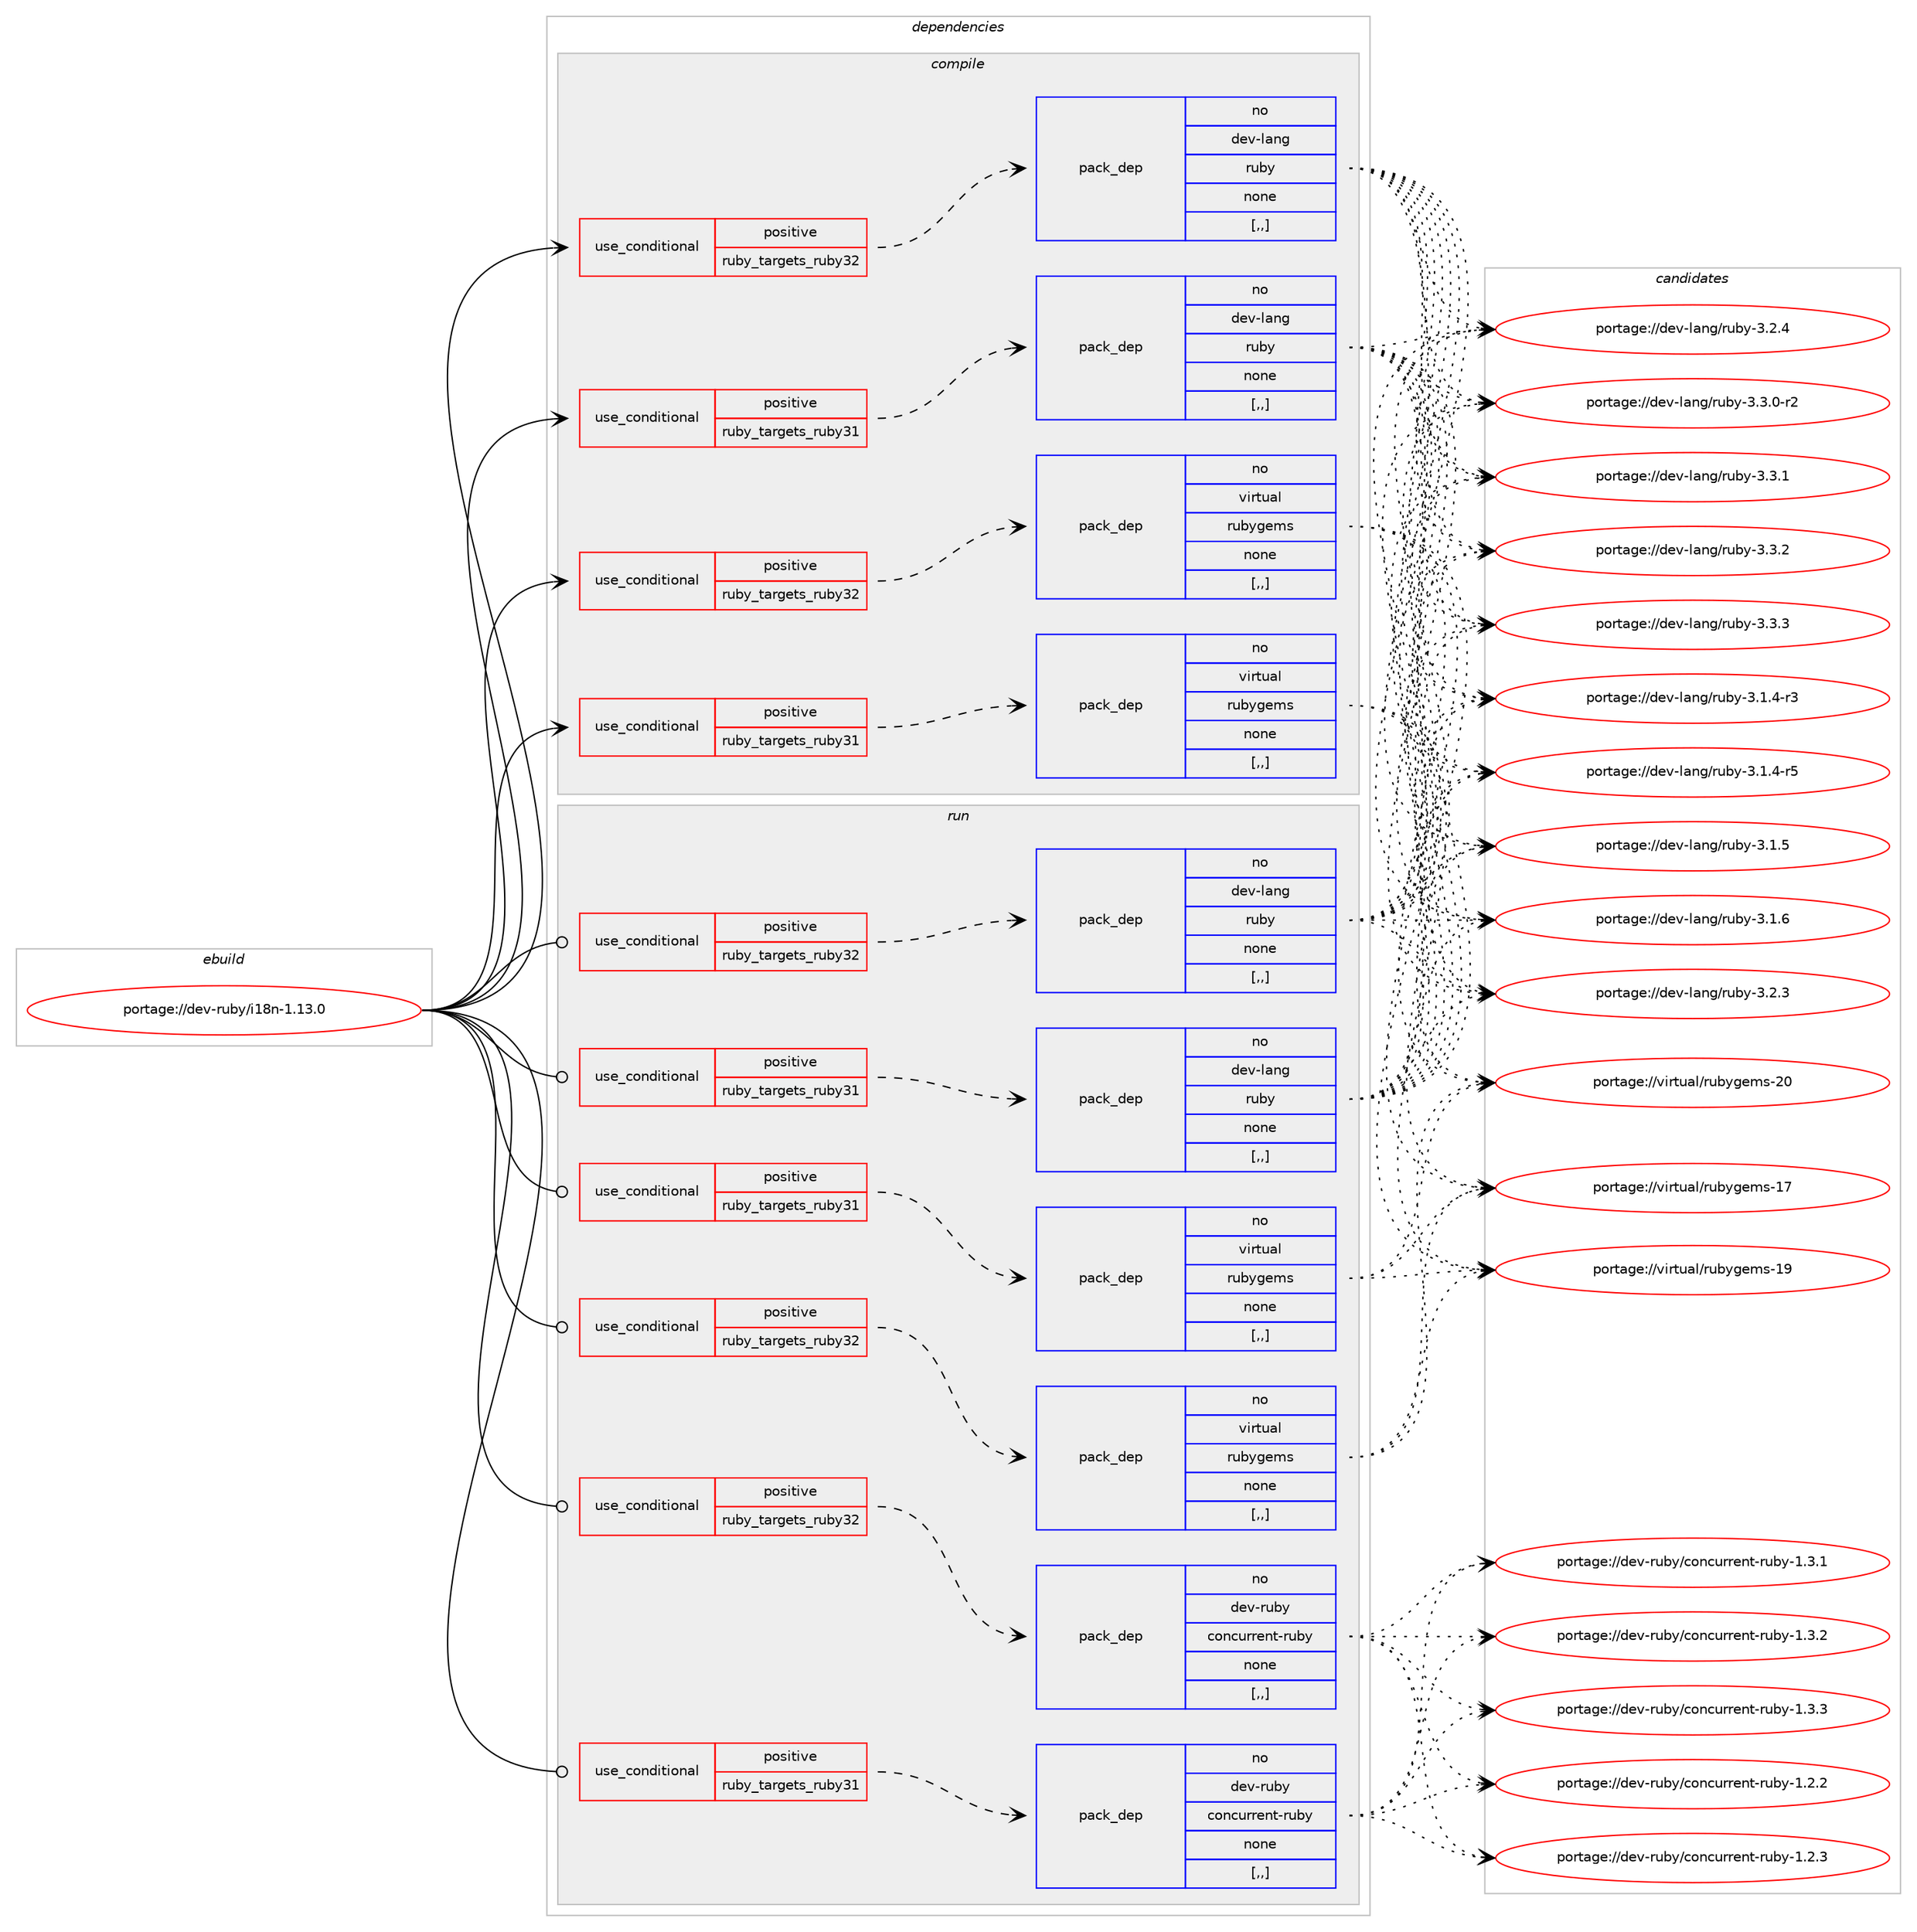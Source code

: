 digraph prolog {

# *************
# Graph options
# *************

newrank=true;
concentrate=true;
compound=true;
graph [rankdir=LR,fontname=Helvetica,fontsize=10,ranksep=1.5];#, ranksep=2.5, nodesep=0.2];
edge  [arrowhead=vee];
node  [fontname=Helvetica,fontsize=10];

# **********
# The ebuild
# **********

subgraph cluster_leftcol {
color=gray;
rank=same;
label=<<i>ebuild</i>>;
id [label="portage://dev-ruby/i18n-1.13.0", color=red, width=4, href="../dev-ruby/i18n-1.13.0.svg"];
}

# ****************
# The dependencies
# ****************

subgraph cluster_midcol {
color=gray;
label=<<i>dependencies</i>>;
subgraph cluster_compile {
fillcolor="#eeeeee";
style=filled;
label=<<i>compile</i>>;
subgraph cond47756 {
dependency182645 [label=<<TABLE BORDER="0" CELLBORDER="1" CELLSPACING="0" CELLPADDING="4"><TR><TD ROWSPAN="3" CELLPADDING="10">use_conditional</TD></TR><TR><TD>positive</TD></TR><TR><TD>ruby_targets_ruby31</TD></TR></TABLE>>, shape=none, color=red];
subgraph pack133592 {
dependency182646 [label=<<TABLE BORDER="0" CELLBORDER="1" CELLSPACING="0" CELLPADDING="4" WIDTH="220"><TR><TD ROWSPAN="6" CELLPADDING="30">pack_dep</TD></TR><TR><TD WIDTH="110">no</TD></TR><TR><TD>dev-lang</TD></TR><TR><TD>ruby</TD></TR><TR><TD>none</TD></TR><TR><TD>[,,]</TD></TR></TABLE>>, shape=none, color=blue];
}
dependency182645:e -> dependency182646:w [weight=20,style="dashed",arrowhead="vee"];
}
id:e -> dependency182645:w [weight=20,style="solid",arrowhead="vee"];
subgraph cond47757 {
dependency182647 [label=<<TABLE BORDER="0" CELLBORDER="1" CELLSPACING="0" CELLPADDING="4"><TR><TD ROWSPAN="3" CELLPADDING="10">use_conditional</TD></TR><TR><TD>positive</TD></TR><TR><TD>ruby_targets_ruby31</TD></TR></TABLE>>, shape=none, color=red];
subgraph pack133593 {
dependency182648 [label=<<TABLE BORDER="0" CELLBORDER="1" CELLSPACING="0" CELLPADDING="4" WIDTH="220"><TR><TD ROWSPAN="6" CELLPADDING="30">pack_dep</TD></TR><TR><TD WIDTH="110">no</TD></TR><TR><TD>virtual</TD></TR><TR><TD>rubygems</TD></TR><TR><TD>none</TD></TR><TR><TD>[,,]</TD></TR></TABLE>>, shape=none, color=blue];
}
dependency182647:e -> dependency182648:w [weight=20,style="dashed",arrowhead="vee"];
}
id:e -> dependency182647:w [weight=20,style="solid",arrowhead="vee"];
subgraph cond47758 {
dependency182649 [label=<<TABLE BORDER="0" CELLBORDER="1" CELLSPACING="0" CELLPADDING="4"><TR><TD ROWSPAN="3" CELLPADDING="10">use_conditional</TD></TR><TR><TD>positive</TD></TR><TR><TD>ruby_targets_ruby32</TD></TR></TABLE>>, shape=none, color=red];
subgraph pack133594 {
dependency182650 [label=<<TABLE BORDER="0" CELLBORDER="1" CELLSPACING="0" CELLPADDING="4" WIDTH="220"><TR><TD ROWSPAN="6" CELLPADDING="30">pack_dep</TD></TR><TR><TD WIDTH="110">no</TD></TR><TR><TD>dev-lang</TD></TR><TR><TD>ruby</TD></TR><TR><TD>none</TD></TR><TR><TD>[,,]</TD></TR></TABLE>>, shape=none, color=blue];
}
dependency182649:e -> dependency182650:w [weight=20,style="dashed",arrowhead="vee"];
}
id:e -> dependency182649:w [weight=20,style="solid",arrowhead="vee"];
subgraph cond47759 {
dependency182651 [label=<<TABLE BORDER="0" CELLBORDER="1" CELLSPACING="0" CELLPADDING="4"><TR><TD ROWSPAN="3" CELLPADDING="10">use_conditional</TD></TR><TR><TD>positive</TD></TR><TR><TD>ruby_targets_ruby32</TD></TR></TABLE>>, shape=none, color=red];
subgraph pack133595 {
dependency182652 [label=<<TABLE BORDER="0" CELLBORDER="1" CELLSPACING="0" CELLPADDING="4" WIDTH="220"><TR><TD ROWSPAN="6" CELLPADDING="30">pack_dep</TD></TR><TR><TD WIDTH="110">no</TD></TR><TR><TD>virtual</TD></TR><TR><TD>rubygems</TD></TR><TR><TD>none</TD></TR><TR><TD>[,,]</TD></TR></TABLE>>, shape=none, color=blue];
}
dependency182651:e -> dependency182652:w [weight=20,style="dashed",arrowhead="vee"];
}
id:e -> dependency182651:w [weight=20,style="solid",arrowhead="vee"];
}
subgraph cluster_compileandrun {
fillcolor="#eeeeee";
style=filled;
label=<<i>compile and run</i>>;
}
subgraph cluster_run {
fillcolor="#eeeeee";
style=filled;
label=<<i>run</i>>;
subgraph cond47760 {
dependency182653 [label=<<TABLE BORDER="0" CELLBORDER="1" CELLSPACING="0" CELLPADDING="4"><TR><TD ROWSPAN="3" CELLPADDING="10">use_conditional</TD></TR><TR><TD>positive</TD></TR><TR><TD>ruby_targets_ruby31</TD></TR></TABLE>>, shape=none, color=red];
subgraph pack133596 {
dependency182654 [label=<<TABLE BORDER="0" CELLBORDER="1" CELLSPACING="0" CELLPADDING="4" WIDTH="220"><TR><TD ROWSPAN="6" CELLPADDING="30">pack_dep</TD></TR><TR><TD WIDTH="110">no</TD></TR><TR><TD>dev-lang</TD></TR><TR><TD>ruby</TD></TR><TR><TD>none</TD></TR><TR><TD>[,,]</TD></TR></TABLE>>, shape=none, color=blue];
}
dependency182653:e -> dependency182654:w [weight=20,style="dashed",arrowhead="vee"];
}
id:e -> dependency182653:w [weight=20,style="solid",arrowhead="odot"];
subgraph cond47761 {
dependency182655 [label=<<TABLE BORDER="0" CELLBORDER="1" CELLSPACING="0" CELLPADDING="4"><TR><TD ROWSPAN="3" CELLPADDING="10">use_conditional</TD></TR><TR><TD>positive</TD></TR><TR><TD>ruby_targets_ruby31</TD></TR></TABLE>>, shape=none, color=red];
subgraph pack133597 {
dependency182656 [label=<<TABLE BORDER="0" CELLBORDER="1" CELLSPACING="0" CELLPADDING="4" WIDTH="220"><TR><TD ROWSPAN="6" CELLPADDING="30">pack_dep</TD></TR><TR><TD WIDTH="110">no</TD></TR><TR><TD>dev-ruby</TD></TR><TR><TD>concurrent-ruby</TD></TR><TR><TD>none</TD></TR><TR><TD>[,,]</TD></TR></TABLE>>, shape=none, color=blue];
}
dependency182655:e -> dependency182656:w [weight=20,style="dashed",arrowhead="vee"];
}
id:e -> dependency182655:w [weight=20,style="solid",arrowhead="odot"];
subgraph cond47762 {
dependency182657 [label=<<TABLE BORDER="0" CELLBORDER="1" CELLSPACING="0" CELLPADDING="4"><TR><TD ROWSPAN="3" CELLPADDING="10">use_conditional</TD></TR><TR><TD>positive</TD></TR><TR><TD>ruby_targets_ruby31</TD></TR></TABLE>>, shape=none, color=red];
subgraph pack133598 {
dependency182658 [label=<<TABLE BORDER="0" CELLBORDER="1" CELLSPACING="0" CELLPADDING="4" WIDTH="220"><TR><TD ROWSPAN="6" CELLPADDING="30">pack_dep</TD></TR><TR><TD WIDTH="110">no</TD></TR><TR><TD>virtual</TD></TR><TR><TD>rubygems</TD></TR><TR><TD>none</TD></TR><TR><TD>[,,]</TD></TR></TABLE>>, shape=none, color=blue];
}
dependency182657:e -> dependency182658:w [weight=20,style="dashed",arrowhead="vee"];
}
id:e -> dependency182657:w [weight=20,style="solid",arrowhead="odot"];
subgraph cond47763 {
dependency182659 [label=<<TABLE BORDER="0" CELLBORDER="1" CELLSPACING="0" CELLPADDING="4"><TR><TD ROWSPAN="3" CELLPADDING="10">use_conditional</TD></TR><TR><TD>positive</TD></TR><TR><TD>ruby_targets_ruby32</TD></TR></TABLE>>, shape=none, color=red];
subgraph pack133599 {
dependency182660 [label=<<TABLE BORDER="0" CELLBORDER="1" CELLSPACING="0" CELLPADDING="4" WIDTH="220"><TR><TD ROWSPAN="6" CELLPADDING="30">pack_dep</TD></TR><TR><TD WIDTH="110">no</TD></TR><TR><TD>dev-lang</TD></TR><TR><TD>ruby</TD></TR><TR><TD>none</TD></TR><TR><TD>[,,]</TD></TR></TABLE>>, shape=none, color=blue];
}
dependency182659:e -> dependency182660:w [weight=20,style="dashed",arrowhead="vee"];
}
id:e -> dependency182659:w [weight=20,style="solid",arrowhead="odot"];
subgraph cond47764 {
dependency182661 [label=<<TABLE BORDER="0" CELLBORDER="1" CELLSPACING="0" CELLPADDING="4"><TR><TD ROWSPAN="3" CELLPADDING="10">use_conditional</TD></TR><TR><TD>positive</TD></TR><TR><TD>ruby_targets_ruby32</TD></TR></TABLE>>, shape=none, color=red];
subgraph pack133600 {
dependency182662 [label=<<TABLE BORDER="0" CELLBORDER="1" CELLSPACING="0" CELLPADDING="4" WIDTH="220"><TR><TD ROWSPAN="6" CELLPADDING="30">pack_dep</TD></TR><TR><TD WIDTH="110">no</TD></TR><TR><TD>dev-ruby</TD></TR><TR><TD>concurrent-ruby</TD></TR><TR><TD>none</TD></TR><TR><TD>[,,]</TD></TR></TABLE>>, shape=none, color=blue];
}
dependency182661:e -> dependency182662:w [weight=20,style="dashed",arrowhead="vee"];
}
id:e -> dependency182661:w [weight=20,style="solid",arrowhead="odot"];
subgraph cond47765 {
dependency182663 [label=<<TABLE BORDER="0" CELLBORDER="1" CELLSPACING="0" CELLPADDING="4"><TR><TD ROWSPAN="3" CELLPADDING="10">use_conditional</TD></TR><TR><TD>positive</TD></TR><TR><TD>ruby_targets_ruby32</TD></TR></TABLE>>, shape=none, color=red];
subgraph pack133601 {
dependency182664 [label=<<TABLE BORDER="0" CELLBORDER="1" CELLSPACING="0" CELLPADDING="4" WIDTH="220"><TR><TD ROWSPAN="6" CELLPADDING="30">pack_dep</TD></TR><TR><TD WIDTH="110">no</TD></TR><TR><TD>virtual</TD></TR><TR><TD>rubygems</TD></TR><TR><TD>none</TD></TR><TR><TD>[,,]</TD></TR></TABLE>>, shape=none, color=blue];
}
dependency182663:e -> dependency182664:w [weight=20,style="dashed",arrowhead="vee"];
}
id:e -> dependency182663:w [weight=20,style="solid",arrowhead="odot"];
}
}

# **************
# The candidates
# **************

subgraph cluster_choices {
rank=same;
color=gray;
label=<<i>candidates</i>>;

subgraph choice133592 {
color=black;
nodesep=1;
choice100101118451089711010347114117981214551464946524511451 [label="portage://dev-lang/ruby-3.1.4-r3", color=red, width=4,href="../dev-lang/ruby-3.1.4-r3.svg"];
choice100101118451089711010347114117981214551464946524511453 [label="portage://dev-lang/ruby-3.1.4-r5", color=red, width=4,href="../dev-lang/ruby-3.1.4-r5.svg"];
choice10010111845108971101034711411798121455146494653 [label="portage://dev-lang/ruby-3.1.5", color=red, width=4,href="../dev-lang/ruby-3.1.5.svg"];
choice10010111845108971101034711411798121455146494654 [label="portage://dev-lang/ruby-3.1.6", color=red, width=4,href="../dev-lang/ruby-3.1.6.svg"];
choice10010111845108971101034711411798121455146504651 [label="portage://dev-lang/ruby-3.2.3", color=red, width=4,href="../dev-lang/ruby-3.2.3.svg"];
choice10010111845108971101034711411798121455146504652 [label="portage://dev-lang/ruby-3.2.4", color=red, width=4,href="../dev-lang/ruby-3.2.4.svg"];
choice100101118451089711010347114117981214551465146484511450 [label="portage://dev-lang/ruby-3.3.0-r2", color=red, width=4,href="../dev-lang/ruby-3.3.0-r2.svg"];
choice10010111845108971101034711411798121455146514649 [label="portage://dev-lang/ruby-3.3.1", color=red, width=4,href="../dev-lang/ruby-3.3.1.svg"];
choice10010111845108971101034711411798121455146514650 [label="portage://dev-lang/ruby-3.3.2", color=red, width=4,href="../dev-lang/ruby-3.3.2.svg"];
choice10010111845108971101034711411798121455146514651 [label="portage://dev-lang/ruby-3.3.3", color=red, width=4,href="../dev-lang/ruby-3.3.3.svg"];
dependency182646:e -> choice100101118451089711010347114117981214551464946524511451:w [style=dotted,weight="100"];
dependency182646:e -> choice100101118451089711010347114117981214551464946524511453:w [style=dotted,weight="100"];
dependency182646:e -> choice10010111845108971101034711411798121455146494653:w [style=dotted,weight="100"];
dependency182646:e -> choice10010111845108971101034711411798121455146494654:w [style=dotted,weight="100"];
dependency182646:e -> choice10010111845108971101034711411798121455146504651:w [style=dotted,weight="100"];
dependency182646:e -> choice10010111845108971101034711411798121455146504652:w [style=dotted,weight="100"];
dependency182646:e -> choice100101118451089711010347114117981214551465146484511450:w [style=dotted,weight="100"];
dependency182646:e -> choice10010111845108971101034711411798121455146514649:w [style=dotted,weight="100"];
dependency182646:e -> choice10010111845108971101034711411798121455146514650:w [style=dotted,weight="100"];
dependency182646:e -> choice10010111845108971101034711411798121455146514651:w [style=dotted,weight="100"];
}
subgraph choice133593 {
color=black;
nodesep=1;
choice118105114116117971084711411798121103101109115454955 [label="portage://virtual/rubygems-17", color=red, width=4,href="../virtual/rubygems-17.svg"];
choice118105114116117971084711411798121103101109115454957 [label="portage://virtual/rubygems-19", color=red, width=4,href="../virtual/rubygems-19.svg"];
choice118105114116117971084711411798121103101109115455048 [label="portage://virtual/rubygems-20", color=red, width=4,href="../virtual/rubygems-20.svg"];
dependency182648:e -> choice118105114116117971084711411798121103101109115454955:w [style=dotted,weight="100"];
dependency182648:e -> choice118105114116117971084711411798121103101109115454957:w [style=dotted,weight="100"];
dependency182648:e -> choice118105114116117971084711411798121103101109115455048:w [style=dotted,weight="100"];
}
subgraph choice133594 {
color=black;
nodesep=1;
choice100101118451089711010347114117981214551464946524511451 [label="portage://dev-lang/ruby-3.1.4-r3", color=red, width=4,href="../dev-lang/ruby-3.1.4-r3.svg"];
choice100101118451089711010347114117981214551464946524511453 [label="portage://dev-lang/ruby-3.1.4-r5", color=red, width=4,href="../dev-lang/ruby-3.1.4-r5.svg"];
choice10010111845108971101034711411798121455146494653 [label="portage://dev-lang/ruby-3.1.5", color=red, width=4,href="../dev-lang/ruby-3.1.5.svg"];
choice10010111845108971101034711411798121455146494654 [label="portage://dev-lang/ruby-3.1.6", color=red, width=4,href="../dev-lang/ruby-3.1.6.svg"];
choice10010111845108971101034711411798121455146504651 [label="portage://dev-lang/ruby-3.2.3", color=red, width=4,href="../dev-lang/ruby-3.2.3.svg"];
choice10010111845108971101034711411798121455146504652 [label="portage://dev-lang/ruby-3.2.4", color=red, width=4,href="../dev-lang/ruby-3.2.4.svg"];
choice100101118451089711010347114117981214551465146484511450 [label="portage://dev-lang/ruby-3.3.0-r2", color=red, width=4,href="../dev-lang/ruby-3.3.0-r2.svg"];
choice10010111845108971101034711411798121455146514649 [label="portage://dev-lang/ruby-3.3.1", color=red, width=4,href="../dev-lang/ruby-3.3.1.svg"];
choice10010111845108971101034711411798121455146514650 [label="portage://dev-lang/ruby-3.3.2", color=red, width=4,href="../dev-lang/ruby-3.3.2.svg"];
choice10010111845108971101034711411798121455146514651 [label="portage://dev-lang/ruby-3.3.3", color=red, width=4,href="../dev-lang/ruby-3.3.3.svg"];
dependency182650:e -> choice100101118451089711010347114117981214551464946524511451:w [style=dotted,weight="100"];
dependency182650:e -> choice100101118451089711010347114117981214551464946524511453:w [style=dotted,weight="100"];
dependency182650:e -> choice10010111845108971101034711411798121455146494653:w [style=dotted,weight="100"];
dependency182650:e -> choice10010111845108971101034711411798121455146494654:w [style=dotted,weight="100"];
dependency182650:e -> choice10010111845108971101034711411798121455146504651:w [style=dotted,weight="100"];
dependency182650:e -> choice10010111845108971101034711411798121455146504652:w [style=dotted,weight="100"];
dependency182650:e -> choice100101118451089711010347114117981214551465146484511450:w [style=dotted,weight="100"];
dependency182650:e -> choice10010111845108971101034711411798121455146514649:w [style=dotted,weight="100"];
dependency182650:e -> choice10010111845108971101034711411798121455146514650:w [style=dotted,weight="100"];
dependency182650:e -> choice10010111845108971101034711411798121455146514651:w [style=dotted,weight="100"];
}
subgraph choice133595 {
color=black;
nodesep=1;
choice118105114116117971084711411798121103101109115454955 [label="portage://virtual/rubygems-17", color=red, width=4,href="../virtual/rubygems-17.svg"];
choice118105114116117971084711411798121103101109115454957 [label="portage://virtual/rubygems-19", color=red, width=4,href="../virtual/rubygems-19.svg"];
choice118105114116117971084711411798121103101109115455048 [label="portage://virtual/rubygems-20", color=red, width=4,href="../virtual/rubygems-20.svg"];
dependency182652:e -> choice118105114116117971084711411798121103101109115454955:w [style=dotted,weight="100"];
dependency182652:e -> choice118105114116117971084711411798121103101109115454957:w [style=dotted,weight="100"];
dependency182652:e -> choice118105114116117971084711411798121103101109115455048:w [style=dotted,weight="100"];
}
subgraph choice133596 {
color=black;
nodesep=1;
choice100101118451089711010347114117981214551464946524511451 [label="portage://dev-lang/ruby-3.1.4-r3", color=red, width=4,href="../dev-lang/ruby-3.1.4-r3.svg"];
choice100101118451089711010347114117981214551464946524511453 [label="portage://dev-lang/ruby-3.1.4-r5", color=red, width=4,href="../dev-lang/ruby-3.1.4-r5.svg"];
choice10010111845108971101034711411798121455146494653 [label="portage://dev-lang/ruby-3.1.5", color=red, width=4,href="../dev-lang/ruby-3.1.5.svg"];
choice10010111845108971101034711411798121455146494654 [label="portage://dev-lang/ruby-3.1.6", color=red, width=4,href="../dev-lang/ruby-3.1.6.svg"];
choice10010111845108971101034711411798121455146504651 [label="portage://dev-lang/ruby-3.2.3", color=red, width=4,href="../dev-lang/ruby-3.2.3.svg"];
choice10010111845108971101034711411798121455146504652 [label="portage://dev-lang/ruby-3.2.4", color=red, width=4,href="../dev-lang/ruby-3.2.4.svg"];
choice100101118451089711010347114117981214551465146484511450 [label="portage://dev-lang/ruby-3.3.0-r2", color=red, width=4,href="../dev-lang/ruby-3.3.0-r2.svg"];
choice10010111845108971101034711411798121455146514649 [label="portage://dev-lang/ruby-3.3.1", color=red, width=4,href="../dev-lang/ruby-3.3.1.svg"];
choice10010111845108971101034711411798121455146514650 [label="portage://dev-lang/ruby-3.3.2", color=red, width=4,href="../dev-lang/ruby-3.3.2.svg"];
choice10010111845108971101034711411798121455146514651 [label="portage://dev-lang/ruby-3.3.3", color=red, width=4,href="../dev-lang/ruby-3.3.3.svg"];
dependency182654:e -> choice100101118451089711010347114117981214551464946524511451:w [style=dotted,weight="100"];
dependency182654:e -> choice100101118451089711010347114117981214551464946524511453:w [style=dotted,weight="100"];
dependency182654:e -> choice10010111845108971101034711411798121455146494653:w [style=dotted,weight="100"];
dependency182654:e -> choice10010111845108971101034711411798121455146494654:w [style=dotted,weight="100"];
dependency182654:e -> choice10010111845108971101034711411798121455146504651:w [style=dotted,weight="100"];
dependency182654:e -> choice10010111845108971101034711411798121455146504652:w [style=dotted,weight="100"];
dependency182654:e -> choice100101118451089711010347114117981214551465146484511450:w [style=dotted,weight="100"];
dependency182654:e -> choice10010111845108971101034711411798121455146514649:w [style=dotted,weight="100"];
dependency182654:e -> choice10010111845108971101034711411798121455146514650:w [style=dotted,weight="100"];
dependency182654:e -> choice10010111845108971101034711411798121455146514651:w [style=dotted,weight="100"];
}
subgraph choice133597 {
color=black;
nodesep=1;
choice10010111845114117981214799111110991171141141011101164511411798121454946504650 [label="portage://dev-ruby/concurrent-ruby-1.2.2", color=red, width=4,href="../dev-ruby/concurrent-ruby-1.2.2.svg"];
choice10010111845114117981214799111110991171141141011101164511411798121454946504651 [label="portage://dev-ruby/concurrent-ruby-1.2.3", color=red, width=4,href="../dev-ruby/concurrent-ruby-1.2.3.svg"];
choice10010111845114117981214799111110991171141141011101164511411798121454946514649 [label="portage://dev-ruby/concurrent-ruby-1.3.1", color=red, width=4,href="../dev-ruby/concurrent-ruby-1.3.1.svg"];
choice10010111845114117981214799111110991171141141011101164511411798121454946514650 [label="portage://dev-ruby/concurrent-ruby-1.3.2", color=red, width=4,href="../dev-ruby/concurrent-ruby-1.3.2.svg"];
choice10010111845114117981214799111110991171141141011101164511411798121454946514651 [label="portage://dev-ruby/concurrent-ruby-1.3.3", color=red, width=4,href="../dev-ruby/concurrent-ruby-1.3.3.svg"];
dependency182656:e -> choice10010111845114117981214799111110991171141141011101164511411798121454946504650:w [style=dotted,weight="100"];
dependency182656:e -> choice10010111845114117981214799111110991171141141011101164511411798121454946504651:w [style=dotted,weight="100"];
dependency182656:e -> choice10010111845114117981214799111110991171141141011101164511411798121454946514649:w [style=dotted,weight="100"];
dependency182656:e -> choice10010111845114117981214799111110991171141141011101164511411798121454946514650:w [style=dotted,weight="100"];
dependency182656:e -> choice10010111845114117981214799111110991171141141011101164511411798121454946514651:w [style=dotted,weight="100"];
}
subgraph choice133598 {
color=black;
nodesep=1;
choice118105114116117971084711411798121103101109115454955 [label="portage://virtual/rubygems-17", color=red, width=4,href="../virtual/rubygems-17.svg"];
choice118105114116117971084711411798121103101109115454957 [label="portage://virtual/rubygems-19", color=red, width=4,href="../virtual/rubygems-19.svg"];
choice118105114116117971084711411798121103101109115455048 [label="portage://virtual/rubygems-20", color=red, width=4,href="../virtual/rubygems-20.svg"];
dependency182658:e -> choice118105114116117971084711411798121103101109115454955:w [style=dotted,weight="100"];
dependency182658:e -> choice118105114116117971084711411798121103101109115454957:w [style=dotted,weight="100"];
dependency182658:e -> choice118105114116117971084711411798121103101109115455048:w [style=dotted,weight="100"];
}
subgraph choice133599 {
color=black;
nodesep=1;
choice100101118451089711010347114117981214551464946524511451 [label="portage://dev-lang/ruby-3.1.4-r3", color=red, width=4,href="../dev-lang/ruby-3.1.4-r3.svg"];
choice100101118451089711010347114117981214551464946524511453 [label="portage://dev-lang/ruby-3.1.4-r5", color=red, width=4,href="../dev-lang/ruby-3.1.4-r5.svg"];
choice10010111845108971101034711411798121455146494653 [label="portage://dev-lang/ruby-3.1.5", color=red, width=4,href="../dev-lang/ruby-3.1.5.svg"];
choice10010111845108971101034711411798121455146494654 [label="portage://dev-lang/ruby-3.1.6", color=red, width=4,href="../dev-lang/ruby-3.1.6.svg"];
choice10010111845108971101034711411798121455146504651 [label="portage://dev-lang/ruby-3.2.3", color=red, width=4,href="../dev-lang/ruby-3.2.3.svg"];
choice10010111845108971101034711411798121455146504652 [label="portage://dev-lang/ruby-3.2.4", color=red, width=4,href="../dev-lang/ruby-3.2.4.svg"];
choice100101118451089711010347114117981214551465146484511450 [label="portage://dev-lang/ruby-3.3.0-r2", color=red, width=4,href="../dev-lang/ruby-3.3.0-r2.svg"];
choice10010111845108971101034711411798121455146514649 [label="portage://dev-lang/ruby-3.3.1", color=red, width=4,href="../dev-lang/ruby-3.3.1.svg"];
choice10010111845108971101034711411798121455146514650 [label="portage://dev-lang/ruby-3.3.2", color=red, width=4,href="../dev-lang/ruby-3.3.2.svg"];
choice10010111845108971101034711411798121455146514651 [label="portage://dev-lang/ruby-3.3.3", color=red, width=4,href="../dev-lang/ruby-3.3.3.svg"];
dependency182660:e -> choice100101118451089711010347114117981214551464946524511451:w [style=dotted,weight="100"];
dependency182660:e -> choice100101118451089711010347114117981214551464946524511453:w [style=dotted,weight="100"];
dependency182660:e -> choice10010111845108971101034711411798121455146494653:w [style=dotted,weight="100"];
dependency182660:e -> choice10010111845108971101034711411798121455146494654:w [style=dotted,weight="100"];
dependency182660:e -> choice10010111845108971101034711411798121455146504651:w [style=dotted,weight="100"];
dependency182660:e -> choice10010111845108971101034711411798121455146504652:w [style=dotted,weight="100"];
dependency182660:e -> choice100101118451089711010347114117981214551465146484511450:w [style=dotted,weight="100"];
dependency182660:e -> choice10010111845108971101034711411798121455146514649:w [style=dotted,weight="100"];
dependency182660:e -> choice10010111845108971101034711411798121455146514650:w [style=dotted,weight="100"];
dependency182660:e -> choice10010111845108971101034711411798121455146514651:w [style=dotted,weight="100"];
}
subgraph choice133600 {
color=black;
nodesep=1;
choice10010111845114117981214799111110991171141141011101164511411798121454946504650 [label="portage://dev-ruby/concurrent-ruby-1.2.2", color=red, width=4,href="../dev-ruby/concurrent-ruby-1.2.2.svg"];
choice10010111845114117981214799111110991171141141011101164511411798121454946504651 [label="portage://dev-ruby/concurrent-ruby-1.2.3", color=red, width=4,href="../dev-ruby/concurrent-ruby-1.2.3.svg"];
choice10010111845114117981214799111110991171141141011101164511411798121454946514649 [label="portage://dev-ruby/concurrent-ruby-1.3.1", color=red, width=4,href="../dev-ruby/concurrent-ruby-1.3.1.svg"];
choice10010111845114117981214799111110991171141141011101164511411798121454946514650 [label="portage://dev-ruby/concurrent-ruby-1.3.2", color=red, width=4,href="../dev-ruby/concurrent-ruby-1.3.2.svg"];
choice10010111845114117981214799111110991171141141011101164511411798121454946514651 [label="portage://dev-ruby/concurrent-ruby-1.3.3", color=red, width=4,href="../dev-ruby/concurrent-ruby-1.3.3.svg"];
dependency182662:e -> choice10010111845114117981214799111110991171141141011101164511411798121454946504650:w [style=dotted,weight="100"];
dependency182662:e -> choice10010111845114117981214799111110991171141141011101164511411798121454946504651:w [style=dotted,weight="100"];
dependency182662:e -> choice10010111845114117981214799111110991171141141011101164511411798121454946514649:w [style=dotted,weight="100"];
dependency182662:e -> choice10010111845114117981214799111110991171141141011101164511411798121454946514650:w [style=dotted,weight="100"];
dependency182662:e -> choice10010111845114117981214799111110991171141141011101164511411798121454946514651:w [style=dotted,weight="100"];
}
subgraph choice133601 {
color=black;
nodesep=1;
choice118105114116117971084711411798121103101109115454955 [label="portage://virtual/rubygems-17", color=red, width=4,href="../virtual/rubygems-17.svg"];
choice118105114116117971084711411798121103101109115454957 [label="portage://virtual/rubygems-19", color=red, width=4,href="../virtual/rubygems-19.svg"];
choice118105114116117971084711411798121103101109115455048 [label="portage://virtual/rubygems-20", color=red, width=4,href="../virtual/rubygems-20.svg"];
dependency182664:e -> choice118105114116117971084711411798121103101109115454955:w [style=dotted,weight="100"];
dependency182664:e -> choice118105114116117971084711411798121103101109115454957:w [style=dotted,weight="100"];
dependency182664:e -> choice118105114116117971084711411798121103101109115455048:w [style=dotted,weight="100"];
}
}

}
